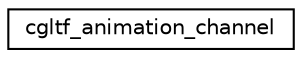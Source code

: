 digraph "Graphical Class Hierarchy"
{
 // LATEX_PDF_SIZE
  edge [fontname="Helvetica",fontsize="10",labelfontname="Helvetica",labelfontsize="10"];
  node [fontname="Helvetica",fontsize="10",shape=record];
  rankdir="LR";
  Node0 [label="cgltf_animation_channel",height=0.2,width=0.4,color="black", fillcolor="white", style="filled",URL="$structcgltf__animation__channel.html",tooltip=" "];
}

